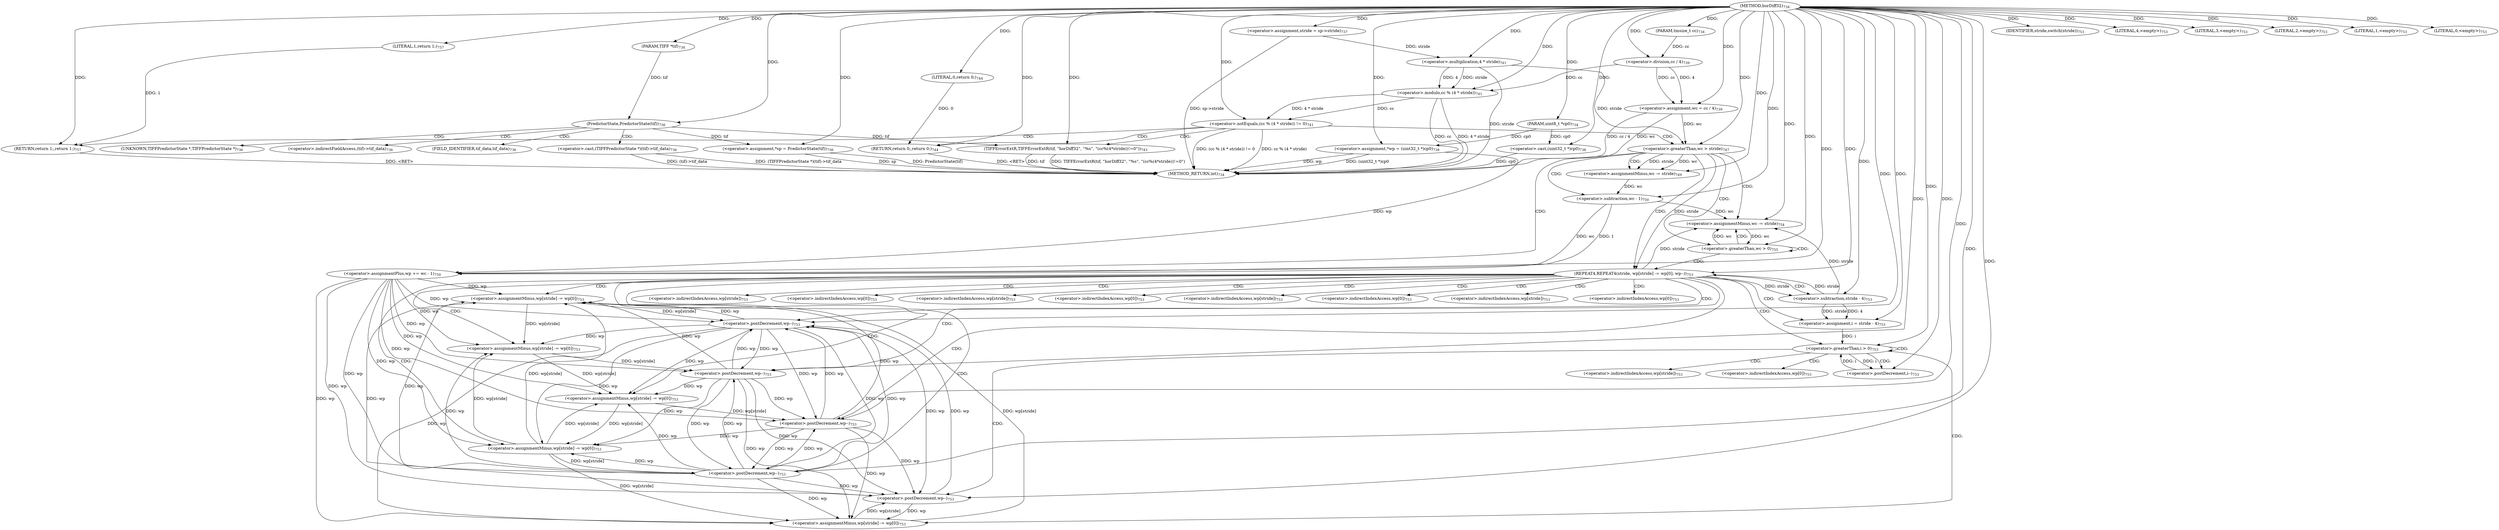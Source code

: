 digraph "horDiff32" {  
"38408" [label = <(METHOD,horDiff32)<SUB>734</SUB>> ]
"38558" [label = <(METHOD_RETURN,int)<SUB>734</SUB>> ]
"38409" [label = <(PARAM,TIFF *tif)<SUB>734</SUB>> ]
"38410" [label = <(PARAM,uint8_t *cp0)<SUB>734</SUB>> ]
"38411" [label = <(PARAM,tmsize_t cc)<SUB>734</SUB>> ]
"38414" [label = <(&lt;operator&gt;.assignment,*sp = PredictorState(tif))<SUB>736</SUB>> ]
"38425" [label = <(&lt;operator&gt;.assignment,stride = sp-&gt;stride)<SUB>737</SUB>> ]
"38431" [label = <(&lt;operator&gt;.assignment,*wp = (uint32_t *)cp0)<SUB>738</SUB>> ]
"38437" [label = <(&lt;operator&gt;.assignment,wc = cc / 4)<SUB>739</SUB>> ]
"38556" [label = <(RETURN,return 1;,return 1;)<SUB>757</SUB>> ]
"38443" [label = <(&lt;operator&gt;.notEquals,(cc % (4 * stride)) != 0)<SUB>741</SUB>> ]
"38459" [label = <(&lt;operator&gt;.greaterThan,wc &gt; stride)<SUB>747</SUB>> ]
"38557" [label = <(LITERAL,1,return 1;)<SUB>757</SUB>> ]
"38416" [label = <(PredictorState,PredictorState(tif))<SUB>736</SUB>> ]
"38433" [label = <(&lt;operator&gt;.cast,(uint32_t *)cp0)<SUB>738</SUB>> ]
"38439" [label = <(&lt;operator&gt;.division,cc / 4)<SUB>739</SUB>> ]
"38451" [label = <(TIFFErrorExtR,TIFFErrorExtR(tif, &quot;horDiff32&quot;, &quot;%s&quot;, &quot;(cc%(4*stride))!=0&quot;))<SUB>743</SUB>> ]
"38456" [label = <(RETURN,return 0;,return 0;)<SUB>744</SUB>> ]
"38463" [label = <(&lt;operator&gt;.assignmentMinus,wc -= stride)<SUB>749</SUB>> ]
"38466" [label = <(&lt;operator&gt;.assignmentPlus,wp += wc - 1)<SUB>750</SUB>> ]
"38419" [label = <(&lt;operator&gt;.cast,(TIFFPredictorState *)(tif)-&gt;tif_data)<SUB>736</SUB>> ]
"38444" [label = <(&lt;operator&gt;.modulo,cc % (4 * stride))<SUB>741</SUB>> ]
"38457" [label = <(LITERAL,0,return 0;)<SUB>744</SUB>> ]
"38553" [label = <(&lt;operator&gt;.greaterThan,wc &gt; 0)<SUB>755</SUB>> ]
"38446" [label = <(&lt;operator&gt;.multiplication,4 * stride)<SUB>741</SUB>> ]
"38468" [label = <(&lt;operator&gt;.subtraction,wc - 1)<SUB>750</SUB>> ]
"38473" [label = <(REPEAT4,REPEAT4(stride, wp[stride] -= wp[0]; wp--))<SUB>753</SUB>> ]
"38550" [label = <(&lt;operator&gt;.assignmentMinus,wc -= stride)<SUB>754</SUB>> ]
"38477" [label = <(IDENTIFIER,stride,switch(stride))<SUB>753</SUB>> ]
"38505" [label = <(LITERAL,4,&lt;empty&gt;)<SUB>753</SUB>> ]
"38506" [label = <(&lt;operator&gt;.assignmentMinus,wp[stride] -= wp[0])<SUB>753</SUB>> ]
"38513" [label = <(&lt;operator&gt;.postDecrement,wp--)<SUB>753</SUB>> ]
"38516" [label = <(LITERAL,3,&lt;empty&gt;)<SUB>753</SUB>> ]
"38517" [label = <(&lt;operator&gt;.assignmentMinus,wp[stride] -= wp[0])<SUB>753</SUB>> ]
"38524" [label = <(&lt;operator&gt;.postDecrement,wp--)<SUB>753</SUB>> ]
"38527" [label = <(LITERAL,2,&lt;empty&gt;)<SUB>753</SUB>> ]
"38528" [label = <(&lt;operator&gt;.assignmentMinus,wp[stride] -= wp[0])<SUB>753</SUB>> ]
"38535" [label = <(&lt;operator&gt;.postDecrement,wp--)<SUB>753</SUB>> ]
"38538" [label = <(LITERAL,1,&lt;empty&gt;)<SUB>753</SUB>> ]
"38539" [label = <(&lt;operator&gt;.assignmentMinus,wp[stride] -= wp[0])<SUB>753</SUB>> ]
"38546" [label = <(&lt;operator&gt;.postDecrement,wp--)<SUB>753</SUB>> ]
"38549" [label = <(LITERAL,0,&lt;empty&gt;)<SUB>753</SUB>> ]
"38489" [label = <(&lt;operator&gt;.greaterThan,i &gt; 0)<SUB>753</SUB>> ]
"38492" [label = <(&lt;operator&gt;.postDecrement,i--)<SUB>753</SUB>> ]
"38484" [label = <(&lt;operator&gt;.assignment,i = stride - 4)<SUB>753</SUB>> ]
"38495" [label = <(&lt;operator&gt;.assignmentMinus,wp[stride] -= wp[0])<SUB>753</SUB>> ]
"38502" [label = <(&lt;operator&gt;.postDecrement,wp--)<SUB>753</SUB>> ]
"38486" [label = <(&lt;operator&gt;.subtraction,stride - 4)<SUB>753</SUB>> ]
"38420" [label = <(UNKNOWN,TIFFPredictorState *,TIFFPredictorState *)<SUB>736</SUB>> ]
"38421" [label = <(&lt;operator&gt;.indirectFieldAccess,(tif)-&gt;tif_data)<SUB>736</SUB>> ]
"38423" [label = <(FIELD_IDENTIFIER,tif_data,tif_data)<SUB>736</SUB>> ]
"38507" [label = <(&lt;operator&gt;.indirectIndexAccess,wp[stride])<SUB>753</SUB>> ]
"38510" [label = <(&lt;operator&gt;.indirectIndexAccess,wp[0])<SUB>753</SUB>> ]
"38518" [label = <(&lt;operator&gt;.indirectIndexAccess,wp[stride])<SUB>753</SUB>> ]
"38521" [label = <(&lt;operator&gt;.indirectIndexAccess,wp[0])<SUB>753</SUB>> ]
"38529" [label = <(&lt;operator&gt;.indirectIndexAccess,wp[stride])<SUB>753</SUB>> ]
"38532" [label = <(&lt;operator&gt;.indirectIndexAccess,wp[0])<SUB>753</SUB>> ]
"38540" [label = <(&lt;operator&gt;.indirectIndexAccess,wp[stride])<SUB>753</SUB>> ]
"38543" [label = <(&lt;operator&gt;.indirectIndexAccess,wp[0])<SUB>753</SUB>> ]
"38496" [label = <(&lt;operator&gt;.indirectIndexAccess,wp[stride])<SUB>753</SUB>> ]
"38499" [label = <(&lt;operator&gt;.indirectIndexAccess,wp[0])<SUB>753</SUB>> ]
  "38456" -> "38558"  [ label = "DDG: &lt;RET&gt;"] 
  "38556" -> "38558"  [ label = "DDG: &lt;RET&gt;"] 
  "38414" -> "38558"  [ label = "DDG: sp"] 
  "38414" -> "38558"  [ label = "DDG: PredictorState(tif)"] 
  "38419" -> "38558"  [ label = "DDG: (tif)-&gt;tif_data"] 
  "38419" -> "38558"  [ label = "DDG: (TIFFPredictorState *)(tif)-&gt;tif_data"] 
  "38425" -> "38558"  [ label = "DDG: sp-&gt;stride"] 
  "38431" -> "38558"  [ label = "DDG: wp"] 
  "38433" -> "38558"  [ label = "DDG: cp0"] 
  "38431" -> "38558"  [ label = "DDG: (uint32_t *)cp0"] 
  "38437" -> "38558"  [ label = "DDG: wc"] 
  "38437" -> "38558"  [ label = "DDG: cc / 4"] 
  "38444" -> "38558"  [ label = "DDG: cc"] 
  "38446" -> "38558"  [ label = "DDG: stride"] 
  "38444" -> "38558"  [ label = "DDG: 4 * stride"] 
  "38443" -> "38558"  [ label = "DDG: cc % (4 * stride)"] 
  "38443" -> "38558"  [ label = "DDG: (cc % (4 * stride)) != 0"] 
  "38451" -> "38558"  [ label = "DDG: tif"] 
  "38451" -> "38558"  [ label = "DDG: TIFFErrorExtR(tif, &quot;horDiff32&quot;, &quot;%s&quot;, &quot;(cc%(4*stride))!=0&quot;)"] 
  "38408" -> "38409"  [ label = "DDG: "] 
  "38408" -> "38410"  [ label = "DDG: "] 
  "38408" -> "38411"  [ label = "DDG: "] 
  "38416" -> "38414"  [ label = "DDG: tif"] 
  "38410" -> "38431"  [ label = "DDG: cp0"] 
  "38408" -> "38431"  [ label = "DDG: "] 
  "38439" -> "38437"  [ label = "DDG: cc"] 
  "38439" -> "38437"  [ label = "DDG: 4"] 
  "38557" -> "38556"  [ label = "DDG: 1"] 
  "38408" -> "38556"  [ label = "DDG: "] 
  "38408" -> "38414"  [ label = "DDG: "] 
  "38408" -> "38425"  [ label = "DDG: "] 
  "38408" -> "38437"  [ label = "DDG: "] 
  "38408" -> "38557"  [ label = "DDG: "] 
  "38409" -> "38416"  [ label = "DDG: tif"] 
  "38408" -> "38416"  [ label = "DDG: "] 
  "38410" -> "38433"  [ label = "DDG: cp0"] 
  "38408" -> "38433"  [ label = "DDG: "] 
  "38411" -> "38439"  [ label = "DDG: cc"] 
  "38408" -> "38439"  [ label = "DDG: "] 
  "38444" -> "38443"  [ label = "DDG: cc"] 
  "38444" -> "38443"  [ label = "DDG: 4 * stride"] 
  "38408" -> "38443"  [ label = "DDG: "] 
  "38457" -> "38456"  [ label = "DDG: 0"] 
  "38408" -> "38456"  [ label = "DDG: "] 
  "38437" -> "38459"  [ label = "DDG: wc"] 
  "38408" -> "38459"  [ label = "DDG: "] 
  "38446" -> "38459"  [ label = "DDG: stride"] 
  "38459" -> "38463"  [ label = "DDG: stride"] 
  "38408" -> "38463"  [ label = "DDG: "] 
  "38468" -> "38466"  [ label = "DDG: wc"] 
  "38468" -> "38466"  [ label = "DDG: 1"] 
  "38439" -> "38444"  [ label = "DDG: cc"] 
  "38408" -> "38444"  [ label = "DDG: "] 
  "38446" -> "38444"  [ label = "DDG: 4"] 
  "38446" -> "38444"  [ label = "DDG: stride"] 
  "38416" -> "38451"  [ label = "DDG: tif"] 
  "38408" -> "38451"  [ label = "DDG: "] 
  "38408" -> "38457"  [ label = "DDG: "] 
  "38459" -> "38463"  [ label = "DDG: wc"] 
  "38431" -> "38466"  [ label = "DDG: wp"] 
  "38408" -> "38466"  [ label = "DDG: "] 
  "38408" -> "38446"  [ label = "DDG: "] 
  "38425" -> "38446"  [ label = "DDG: stride"] 
  "38463" -> "38468"  [ label = "DDG: wc"] 
  "38408" -> "38468"  [ label = "DDG: "] 
  "38473" -> "38550"  [ label = "DDG: stride"] 
  "38486" -> "38550"  [ label = "DDG: stride"] 
  "38408" -> "38550"  [ label = "DDG: "] 
  "38550" -> "38553"  [ label = "DDG: wc"] 
  "38408" -> "38553"  [ label = "DDG: "] 
  "38408" -> "38473"  [ label = "DDG: "] 
  "38459" -> "38473"  [ label = "DDG: stride"] 
  "38486" -> "38473"  [ label = "DDG: stride"] 
  "38468" -> "38550"  [ label = "DDG: wc"] 
  "38553" -> "38550"  [ label = "DDG: wc"] 
  "38408" -> "38477"  [ label = "DDG: "] 
  "38408" -> "38505"  [ label = "DDG: "] 
  "38466" -> "38506"  [ label = "DDG: wp"] 
  "38546" -> "38506"  [ label = "DDG: wp"] 
  "38502" -> "38506"  [ label = "DDG: wp"] 
  "38535" -> "38506"  [ label = "DDG: wp"] 
  "38524" -> "38506"  [ label = "DDG: wp"] 
  "38513" -> "38506"  [ label = "DDG: wp"] 
  "38408" -> "38516"  [ label = "DDG: "] 
  "38466" -> "38517"  [ label = "DDG: wp"] 
  "38513" -> "38517"  [ label = "DDG: wp"] 
  "38546" -> "38517"  [ label = "DDG: wp"] 
  "38408" -> "38527"  [ label = "DDG: "] 
  "38466" -> "38528"  [ label = "DDG: wp"] 
  "38524" -> "38528"  [ label = "DDG: wp"] 
  "38546" -> "38528"  [ label = "DDG: wp"] 
  "38513" -> "38528"  [ label = "DDG: wp"] 
  "38408" -> "38538"  [ label = "DDG: "] 
  "38466" -> "38539"  [ label = "DDG: wp"] 
  "38535" -> "38539"  [ label = "DDG: wp"] 
  "38546" -> "38539"  [ label = "DDG: wp"] 
  "38524" -> "38539"  [ label = "DDG: wp"] 
  "38513" -> "38539"  [ label = "DDG: wp"] 
  "38408" -> "38549"  [ label = "DDG: "] 
  "38539" -> "38506"  [ label = "DDG: wp[stride]"] 
  "38495" -> "38506"  [ label = "DDG: wp[stride]"] 
  "38466" -> "38513"  [ label = "DDG: wp"] 
  "38506" -> "38513"  [ label = "DDG: wp[stride]"] 
  "38546" -> "38513"  [ label = "DDG: wp"] 
  "38502" -> "38513"  [ label = "DDG: wp"] 
  "38408" -> "38513"  [ label = "DDG: "] 
  "38535" -> "38513"  [ label = "DDG: wp"] 
  "38524" -> "38513"  [ label = "DDG: wp"] 
  "38506" -> "38517"  [ label = "DDG: wp[stride]"] 
  "38539" -> "38517"  [ label = "DDG: wp[stride]"] 
  "38466" -> "38524"  [ label = "DDG: wp"] 
  "38513" -> "38524"  [ label = "DDG: wp"] 
  "38517" -> "38524"  [ label = "DDG: wp[stride]"] 
  "38546" -> "38524"  [ label = "DDG: wp"] 
  "38408" -> "38524"  [ label = "DDG: "] 
  "38517" -> "38528"  [ label = "DDG: wp[stride]"] 
  "38539" -> "38528"  [ label = "DDG: wp[stride]"] 
  "38466" -> "38535"  [ label = "DDG: wp"] 
  "38524" -> "38535"  [ label = "DDG: wp"] 
  "38528" -> "38535"  [ label = "DDG: wp[stride]"] 
  "38546" -> "38535"  [ label = "DDG: wp"] 
  "38408" -> "38535"  [ label = "DDG: "] 
  "38513" -> "38535"  [ label = "DDG: wp"] 
  "38528" -> "38539"  [ label = "DDG: wp[stride]"] 
  "38466" -> "38546"  [ label = "DDG: wp"] 
  "38535" -> "38546"  [ label = "DDG: wp"] 
  "38539" -> "38546"  [ label = "DDG: wp[stride]"] 
  "38408" -> "38546"  [ label = "DDG: "] 
  "38524" -> "38546"  [ label = "DDG: wp"] 
  "38513" -> "38546"  [ label = "DDG: wp"] 
  "38486" -> "38484"  [ label = "DDG: stride"] 
  "38486" -> "38484"  [ label = "DDG: 4"] 
  "38484" -> "38489"  [ label = "DDG: i"] 
  "38492" -> "38489"  [ label = "DDG: i"] 
  "38408" -> "38489"  [ label = "DDG: "] 
  "38489" -> "38492"  [ label = "DDG: i"] 
  "38408" -> "38492"  [ label = "DDG: "] 
  "38466" -> "38495"  [ label = "DDG: wp"] 
  "38546" -> "38495"  [ label = "DDG: wp"] 
  "38502" -> "38495"  [ label = "DDG: wp"] 
  "38535" -> "38495"  [ label = "DDG: wp"] 
  "38524" -> "38495"  [ label = "DDG: wp"] 
  "38513" -> "38495"  [ label = "DDG: wp"] 
  "38408" -> "38484"  [ label = "DDG: "] 
  "38539" -> "38495"  [ label = "DDG: wp[stride]"] 
  "38466" -> "38502"  [ label = "DDG: wp"] 
  "38546" -> "38502"  [ label = "DDG: wp"] 
  "38495" -> "38502"  [ label = "DDG: wp[stride]"] 
  "38408" -> "38502"  [ label = "DDG: "] 
  "38535" -> "38502"  [ label = "DDG: wp"] 
  "38524" -> "38502"  [ label = "DDG: wp"] 
  "38513" -> "38502"  [ label = "DDG: wp"] 
  "38473" -> "38486"  [ label = "DDG: stride"] 
  "38408" -> "38486"  [ label = "DDG: "] 
  "38416" -> "38423"  [ label = "CDG: "] 
  "38416" -> "38419"  [ label = "CDG: "] 
  "38416" -> "38420"  [ label = "CDG: "] 
  "38416" -> "38421"  [ label = "CDG: "] 
  "38443" -> "38556"  [ label = "CDG: "] 
  "38443" -> "38451"  [ label = "CDG: "] 
  "38443" -> "38459"  [ label = "CDG: "] 
  "38443" -> "38456"  [ label = "CDG: "] 
  "38459" -> "38553"  [ label = "CDG: "] 
  "38459" -> "38473"  [ label = "CDG: "] 
  "38459" -> "38468"  [ label = "CDG: "] 
  "38459" -> "38463"  [ label = "CDG: "] 
  "38459" -> "38550"  [ label = "CDG: "] 
  "38459" -> "38466"  [ label = "CDG: "] 
  "38553" -> "38553"  [ label = "CDG: "] 
  "38553" -> "38473"  [ label = "CDG: "] 
  "38553" -> "38550"  [ label = "CDG: "] 
  "38473" -> "38506"  [ label = "CDG: "] 
  "38473" -> "38524"  [ label = "CDG: "] 
  "38473" -> "38543"  [ label = "CDG: "] 
  "38473" -> "38507"  [ label = "CDG: "] 
  "38473" -> "38489"  [ label = "CDG: "] 
  "38473" -> "38535"  [ label = "CDG: "] 
  "38473" -> "38540"  [ label = "CDG: "] 
  "38473" -> "38529"  [ label = "CDG: "] 
  "38473" -> "38510"  [ label = "CDG: "] 
  "38473" -> "38517"  [ label = "CDG: "] 
  "38473" -> "38513"  [ label = "CDG: "] 
  "38473" -> "38532"  [ label = "CDG: "] 
  "38473" -> "38484"  [ label = "CDG: "] 
  "38473" -> "38528"  [ label = "CDG: "] 
  "38473" -> "38521"  [ label = "CDG: "] 
  "38473" -> "38486"  [ label = "CDG: "] 
  "38473" -> "38546"  [ label = "CDG: "] 
  "38473" -> "38518"  [ label = "CDG: "] 
  "38473" -> "38539"  [ label = "CDG: "] 
  "38489" -> "38489"  [ label = "CDG: "] 
  "38489" -> "38499"  [ label = "CDG: "] 
  "38489" -> "38495"  [ label = "CDG: "] 
  "38489" -> "38492"  [ label = "CDG: "] 
  "38489" -> "38496"  [ label = "CDG: "] 
  "38489" -> "38502"  [ label = "CDG: "] 
}
